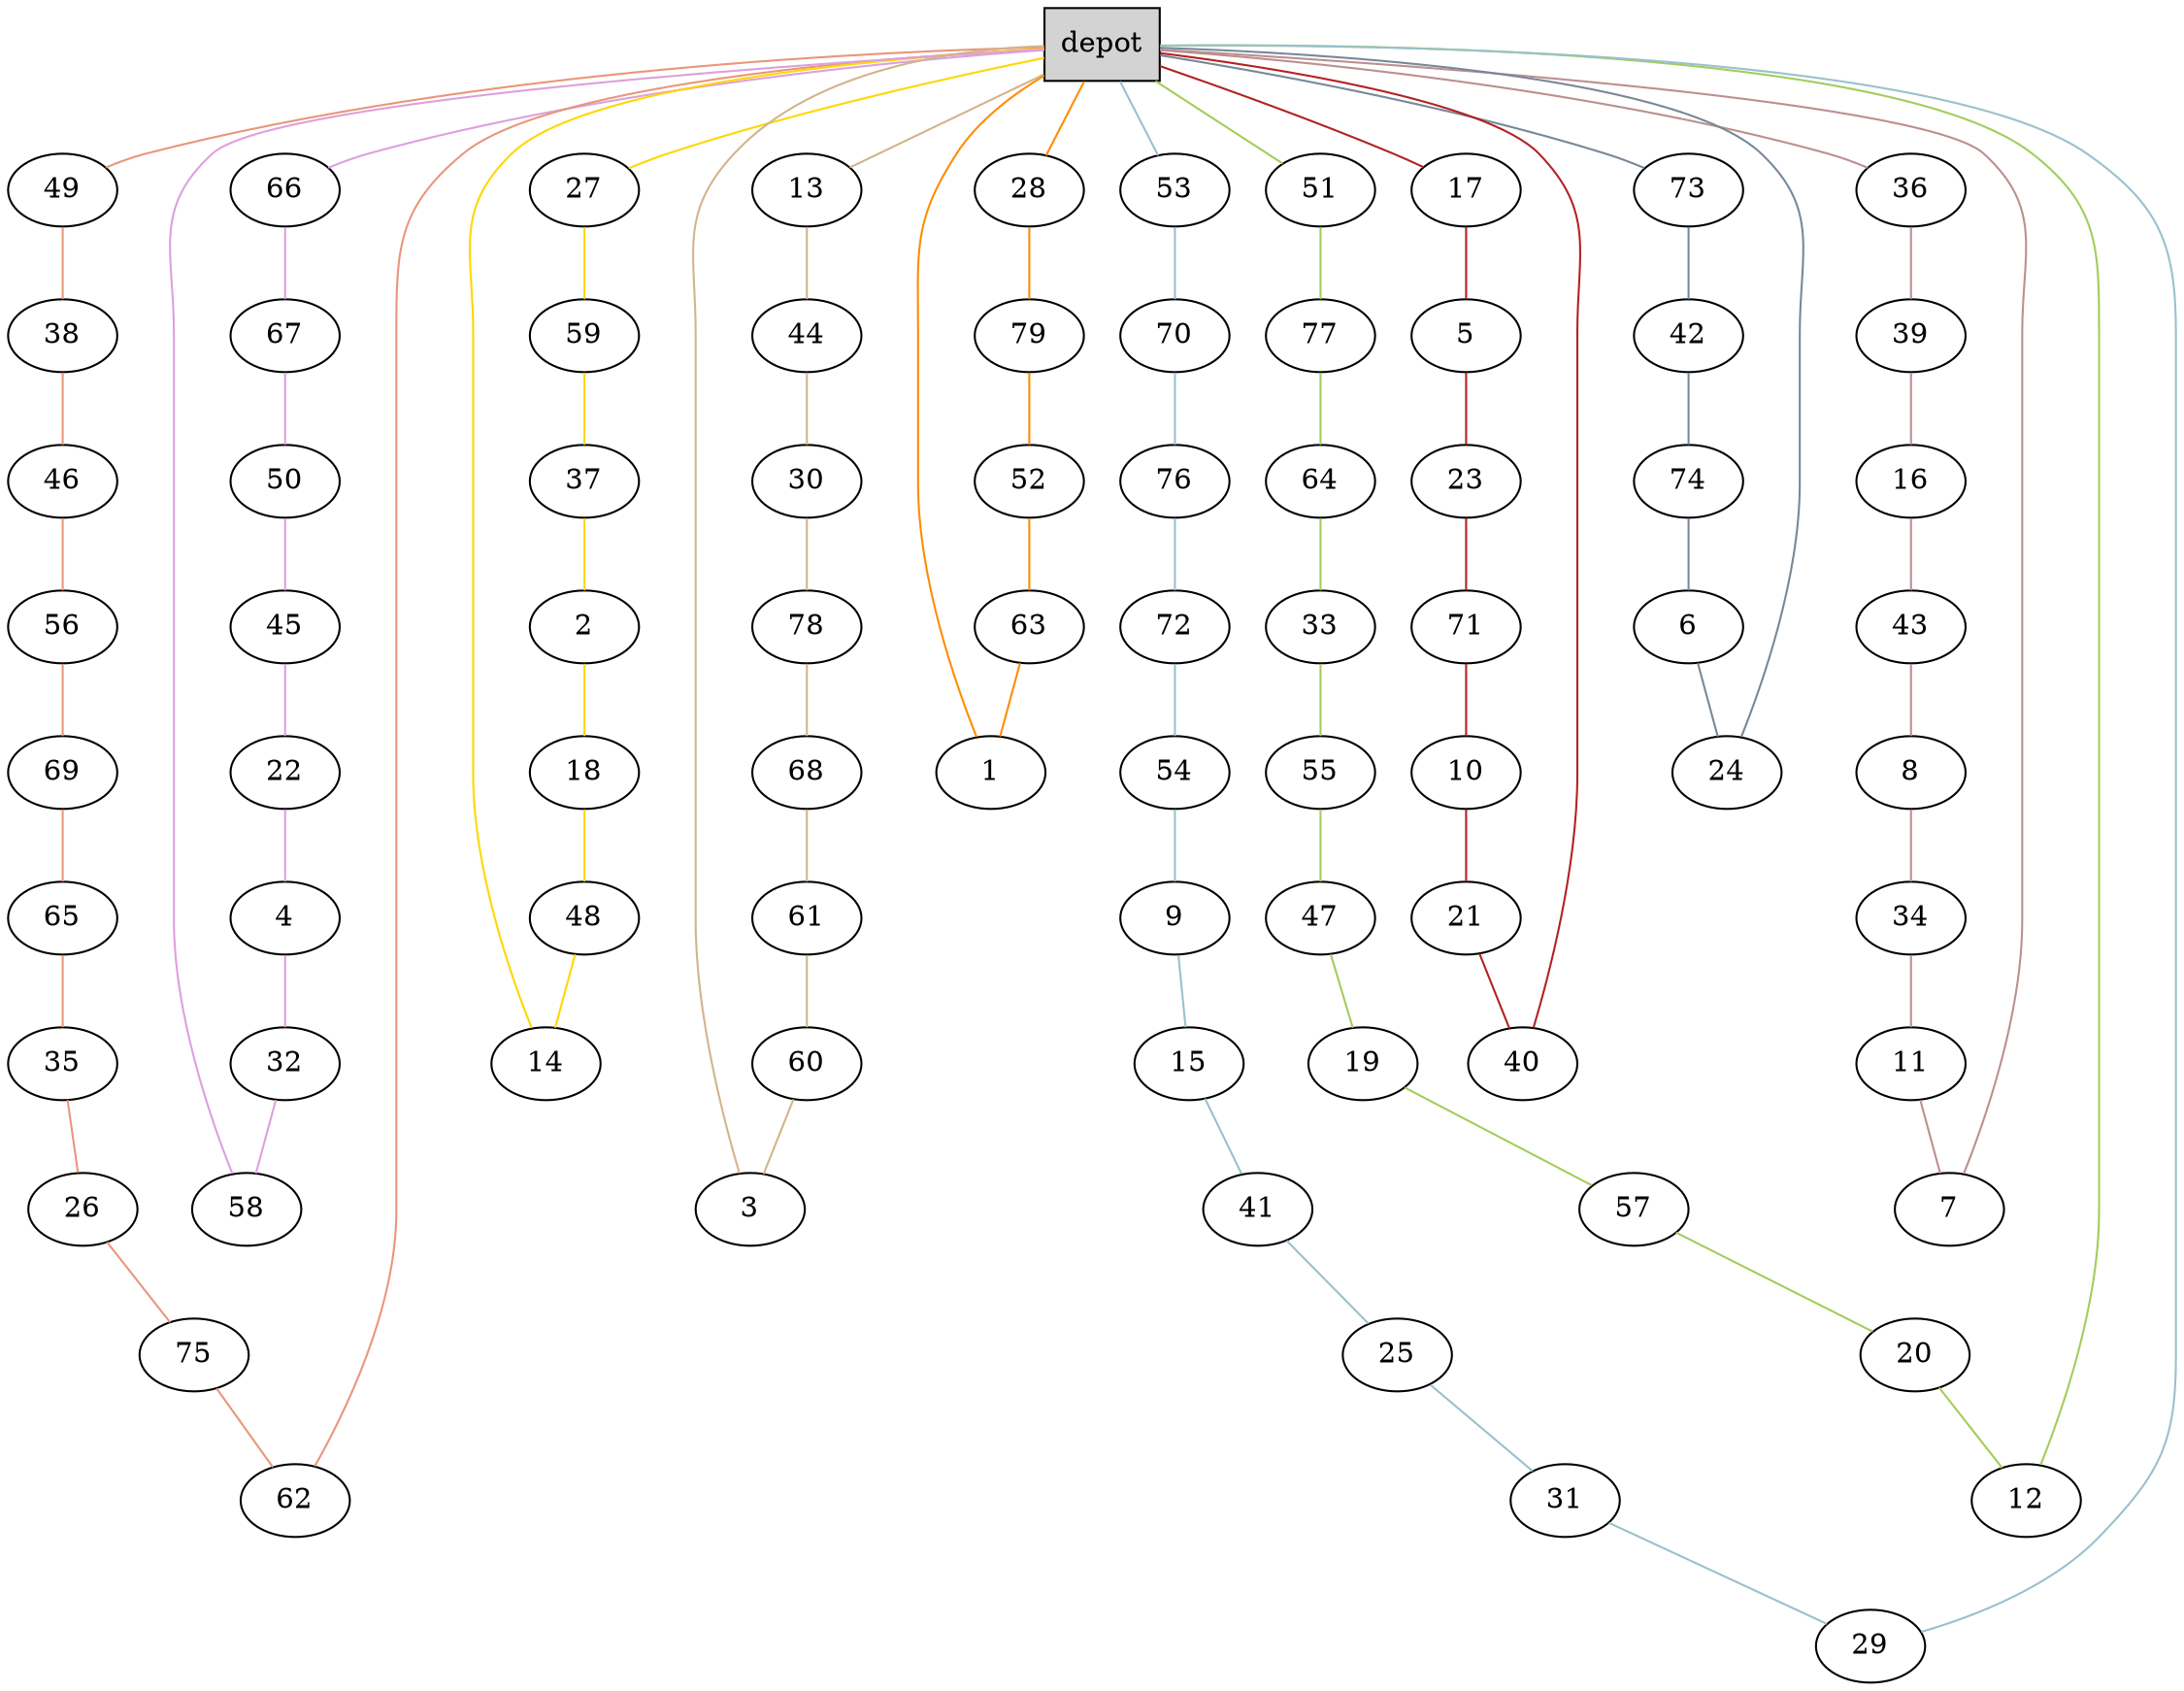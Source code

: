 graph G {
  0[shape = box, label = "depot", style = filled ];
  49[shape = ellipse];
  "0"--"49"[color = darksalmon];
  38[shape = ellipse];
  "49"--"38"[color = darksalmon];
  46[shape = ellipse];
  "38"--"46"[color = darksalmon];
  56[shape = ellipse];
  "46"--"56"[color = darksalmon];
  69[shape = ellipse];
  "56"--"69"[color = darksalmon];
  65[shape = ellipse];
  "69"--"65"[color = darksalmon];
  35[shape = ellipse];
  "65"--"35"[color = darksalmon];
  26[shape = ellipse];
  "35"--"26"[color = darksalmon];
  75[shape = ellipse];
  "26"--"75"[color = darksalmon];
  62[shape = ellipse];
  "75"--"62"[color = darksalmon];
  "62"--"0"[color = darksalmon];
  27[shape = ellipse];
  "0"--"27"[color = gold];
  59[shape = ellipse];
  "27"--"59"[color = gold];
  37[shape = ellipse];
  "59"--"37"[color = gold];
  2[shape = ellipse];
  "37"--"2"[color = gold];
  18[shape = ellipse];
  "2"--"18"[color = gold];
  48[shape = ellipse];
  "18"--"48"[color = gold];
  14[shape = ellipse];
  "48"--"14"[color = gold];
  "14"--"0"[color = gold];
  66[shape = ellipse];
  "0"--"66"[color = plum];
  67[shape = ellipse];
  "66"--"67"[color = plum];
  50[shape = ellipse];
  "67"--"50"[color = plum];
  45[shape = ellipse];
  "50"--"45"[color = plum];
  22[shape = ellipse];
  "45"--"22"[color = plum];
  4[shape = ellipse];
  "22"--"4"[color = plum];
  32[shape = ellipse];
  "4"--"32"[color = plum];
  58[shape = ellipse];
  "32"--"58"[color = plum];
  "58"--"0"[color = plum];
  13[shape = ellipse];
  "0"--"13"[color = tan];
  44[shape = ellipse];
  "13"--"44"[color = tan];
  30[shape = ellipse];
  "44"--"30"[color = tan];
  78[shape = ellipse];
  "30"--"78"[color = tan];
  68[shape = ellipse];
  "78"--"68"[color = tan];
  61[shape = ellipse];
  "68"--"61"[color = tan];
  60[shape = ellipse];
  "61"--"60"[color = tan];
  3[shape = ellipse];
  "60"--"3"[color = tan];
  "3"--"0"[color = tan];
  28[shape = ellipse];
  "0"--"28"[color = darkorange];
  79[shape = ellipse];
  "28"--"79"[color = darkorange];
  52[shape = ellipse];
  "79"--"52"[color = darkorange];
  63[shape = ellipse];
  "52"--"63"[color = darkorange];
  1[shape = ellipse];
  "63"--"1"[color = darkorange];
  "1"--"0"[color = darkorange];
  36[shape = ellipse];
  "0"--"36"[color = rosybrown];
  39[shape = ellipse];
  "36"--"39"[color = rosybrown];
  16[shape = ellipse];
  "39"--"16"[color = rosybrown];
  43[shape = ellipse];
  "16"--"43"[color = rosybrown];
  8[shape = ellipse];
  "43"--"8"[color = rosybrown];
  34[shape = ellipse];
  "8"--"34"[color = rosybrown];
  11[shape = ellipse];
  "34"--"11"[color = rosybrown];
  7[shape = ellipse];
  "11"--"7"[color = rosybrown];
  "7"--"0"[color = rosybrown];
  51[shape = ellipse];
  "0"--"51"[color = darkolivegreen3];
  77[shape = ellipse];
  "51"--"77"[color = darkolivegreen3];
  64[shape = ellipse];
  "77"--"64"[color = darkolivegreen3];
  33[shape = ellipse];
  "64"--"33"[color = darkolivegreen3];
  55[shape = ellipse];
  "33"--"55"[color = darkolivegreen3];
  47[shape = ellipse];
  "55"--"47"[color = darkolivegreen3];
  19[shape = ellipse];
  "47"--"19"[color = darkolivegreen3];
  57[shape = ellipse];
  "19"--"57"[color = darkolivegreen3];
  20[shape = ellipse];
  "57"--"20"[color = darkolivegreen3];
  12[shape = ellipse];
  "20"--"12"[color = darkolivegreen3];
  "12"--"0"[color = darkolivegreen3];
  53[shape = ellipse];
  "0"--"53"[color = lightblue3];
  70[shape = ellipse];
  "53"--"70"[color = lightblue3];
  76[shape = ellipse];
  "70"--"76"[color = lightblue3];
  72[shape = ellipse];
  "76"--"72"[color = lightblue3];
  54[shape = ellipse];
  "72"--"54"[color = lightblue3];
  9[shape = ellipse];
  "54"--"9"[color = lightblue3];
  15[shape = ellipse];
  "9"--"15"[color = lightblue3];
  41[shape = ellipse];
  "15"--"41"[color = lightblue3];
  25[shape = ellipse];
  "41"--"25"[color = lightblue3];
  31[shape = ellipse];
  "25"--"31"[color = lightblue3];
  29[shape = ellipse];
  "31"--"29"[color = lightblue3];
  "29"--"0"[color = lightblue3];
  17[shape = ellipse];
  "0"--"17"[color = firebrick];
  5[shape = ellipse];
  "17"--"5"[color = firebrick];
  23[shape = ellipse];
  "5"--"23"[color = firebrick];
  71[shape = ellipse];
  "23"--"71"[color = firebrick];
  10[shape = ellipse];
  "71"--"10"[color = firebrick];
  21[shape = ellipse];
  "10"--"21"[color = firebrick];
  40[shape = ellipse];
  "21"--"40"[color = firebrick];
  "40"--"0"[color = firebrick];
  73[shape = ellipse];
  "0"--"73"[color = lightslategray];
  42[shape = ellipse];
  "73"--"42"[color = lightslategray];
  74[shape = ellipse];
  "42"--"74"[color = lightslategray];
  6[shape = ellipse];
  "74"--"6"[color = lightslategray];
  24[shape = ellipse];
  "6"--"24"[color = lightslategray];
  "24"--"0"[color = lightslategray];
}
